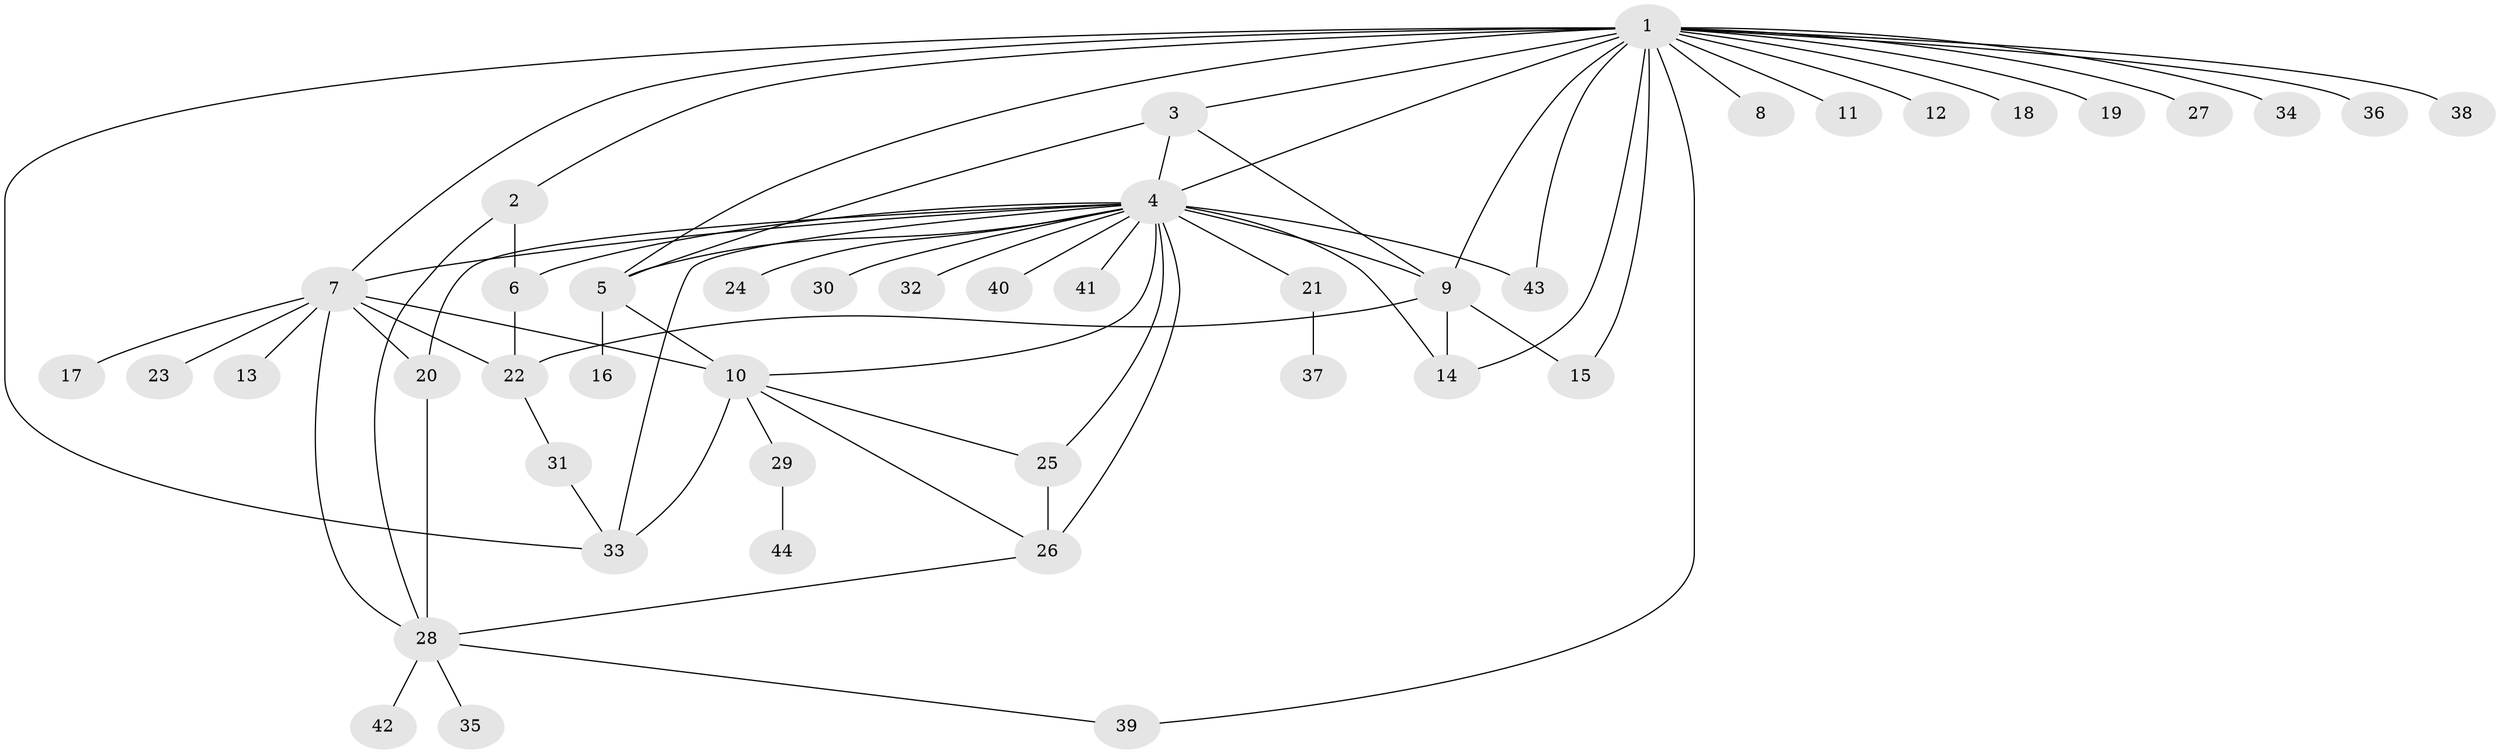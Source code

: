 // original degree distribution, {25: 0.009174311926605505, 3: 0.13761467889908258, 5: 0.03669724770642202, 34: 0.009174311926605505, 8: 0.009174311926605505, 4: 0.01834862385321101, 1: 0.44036697247706424, 2: 0.29357798165137616, 24: 0.009174311926605505, 13: 0.009174311926605505, 6: 0.01834862385321101, 7: 0.009174311926605505}
// Generated by graph-tools (version 1.1) at 2025/50/03/04/25 22:50:41]
// undirected, 44 vertices, 69 edges
graph export_dot {
  node [color=gray90,style=filled];
  1;
  2;
  3;
  4;
  5;
  6;
  7;
  8;
  9;
  10;
  11;
  12;
  13;
  14;
  15;
  16;
  17;
  18;
  19;
  20;
  21;
  22;
  23;
  24;
  25;
  26;
  27;
  28;
  29;
  30;
  31;
  32;
  33;
  34;
  35;
  36;
  37;
  38;
  39;
  40;
  41;
  42;
  43;
  44;
  1 -- 2 [weight=1.0];
  1 -- 3 [weight=1.0];
  1 -- 4 [weight=2.0];
  1 -- 5 [weight=1.0];
  1 -- 7 [weight=1.0];
  1 -- 8 [weight=1.0];
  1 -- 9 [weight=1.0];
  1 -- 11 [weight=1.0];
  1 -- 12 [weight=1.0];
  1 -- 14 [weight=1.0];
  1 -- 15 [weight=1.0];
  1 -- 18 [weight=1.0];
  1 -- 19 [weight=1.0];
  1 -- 27 [weight=1.0];
  1 -- 33 [weight=1.0];
  1 -- 34 [weight=1.0];
  1 -- 36 [weight=1.0];
  1 -- 38 [weight=1.0];
  1 -- 39 [weight=1.0];
  1 -- 43 [weight=1.0];
  2 -- 6 [weight=1.0];
  2 -- 28 [weight=1.0];
  3 -- 4 [weight=1.0];
  3 -- 5 [weight=1.0];
  3 -- 9 [weight=1.0];
  4 -- 5 [weight=2.0];
  4 -- 6 [weight=1.0];
  4 -- 7 [weight=3.0];
  4 -- 9 [weight=2.0];
  4 -- 10 [weight=5.0];
  4 -- 14 [weight=1.0];
  4 -- 20 [weight=1.0];
  4 -- 21 [weight=2.0];
  4 -- 24 [weight=1.0];
  4 -- 25 [weight=1.0];
  4 -- 26 [weight=2.0];
  4 -- 30 [weight=1.0];
  4 -- 32 [weight=1.0];
  4 -- 33 [weight=1.0];
  4 -- 40 [weight=1.0];
  4 -- 41 [weight=1.0];
  4 -- 43 [weight=1.0];
  5 -- 10 [weight=3.0];
  5 -- 16 [weight=1.0];
  6 -- 22 [weight=1.0];
  7 -- 10 [weight=13.0];
  7 -- 13 [weight=1.0];
  7 -- 17 [weight=1.0];
  7 -- 20 [weight=1.0];
  7 -- 22 [weight=1.0];
  7 -- 23 [weight=1.0];
  7 -- 28 [weight=1.0];
  9 -- 14 [weight=5.0];
  9 -- 15 [weight=1.0];
  9 -- 22 [weight=1.0];
  10 -- 25 [weight=1.0];
  10 -- 26 [weight=1.0];
  10 -- 29 [weight=1.0];
  10 -- 33 [weight=1.0];
  20 -- 28 [weight=1.0];
  21 -- 37 [weight=1.0];
  22 -- 31 [weight=1.0];
  25 -- 26 [weight=1.0];
  26 -- 28 [weight=1.0];
  28 -- 35 [weight=1.0];
  28 -- 39 [weight=1.0];
  28 -- 42 [weight=1.0];
  29 -- 44 [weight=1.0];
  31 -- 33 [weight=1.0];
}
